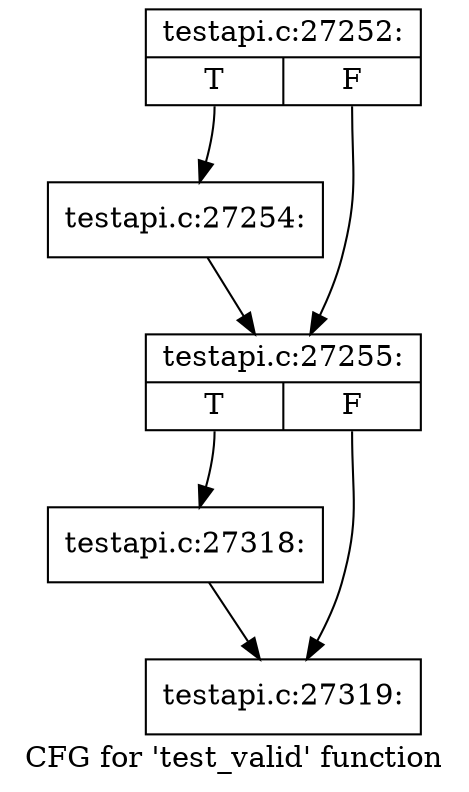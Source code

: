 digraph "CFG for 'test_valid' function" {
	label="CFG for 'test_valid' function";

	Node0x4e1ad80 [shape=record,label="{testapi.c:27252:|{<s0>T|<s1>F}}"];
	Node0x4e1ad80:s0 -> Node0x4e275f0;
	Node0x4e1ad80:s1 -> Node0x4e27640;
	Node0x4e275f0 [shape=record,label="{testapi.c:27254:}"];
	Node0x4e275f0 -> Node0x4e27640;
	Node0x4e27640 [shape=record,label="{testapi.c:27255:|{<s0>T|<s1>F}}"];
	Node0x4e27640:s0 -> Node0x37964f0;
	Node0x4e27640:s1 -> Node0x3796420;
	Node0x37964f0 [shape=record,label="{testapi.c:27318:}"];
	Node0x37964f0 -> Node0x3796420;
	Node0x3796420 [shape=record,label="{testapi.c:27319:}"];
}
